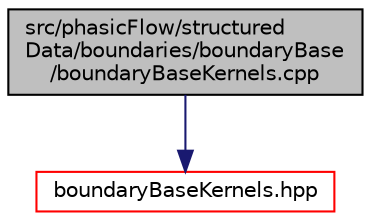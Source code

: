 digraph "src/phasicFlow/structuredData/boundaries/boundaryBase/boundaryBaseKernels.cpp"
{
 // LATEX_PDF_SIZE
  edge [fontname="Helvetica",fontsize="10",labelfontname="Helvetica",labelfontsize="10"];
  node [fontname="Helvetica",fontsize="10",shape=record];
  Node1 [label="src/phasicFlow/structured\lData/boundaries/boundaryBase\l/boundaryBaseKernels.cpp",height=0.2,width=0.4,color="black", fillcolor="grey75", style="filled", fontcolor="black",tooltip=" "];
  Node1 -> Node2 [color="midnightblue",fontsize="10",style="solid",fontname="Helvetica"];
  Node2 [label="boundaryBaseKernels.hpp",height=0.2,width=0.4,color="red", fillcolor="white", style="filled",URL="$boundaryBaseKernels_8hpp.html",tooltip=" "];
}
